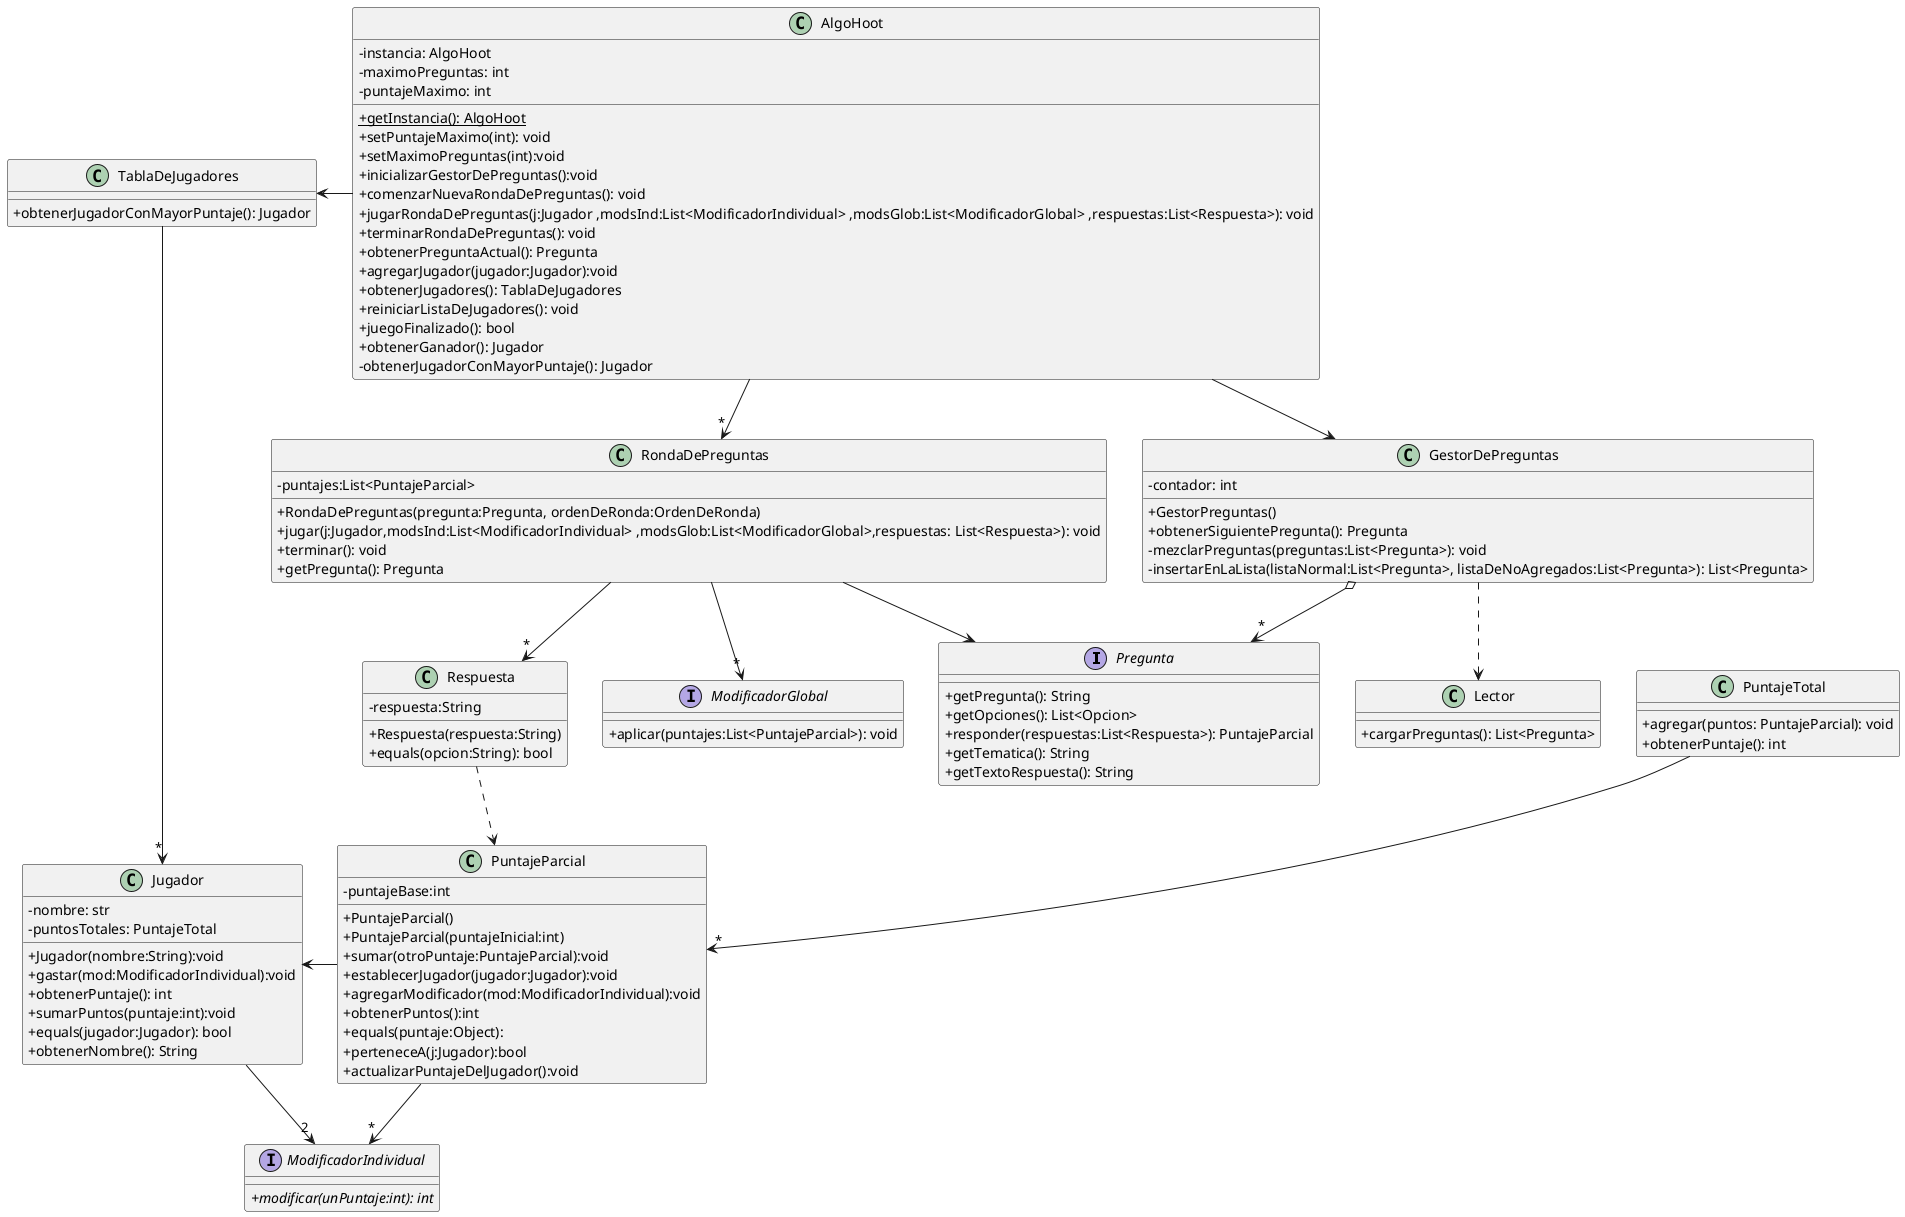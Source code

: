 @startuml clasesGenerales

skinparam monochrome false
/'skinparam monochrome true'/
/'hide circle '/
skinparam classAttributeIconSize 0

interface Pregunta {
    + getPregunta(): String
    + getOpciones(): List<Opcion>
    + responder(respuestas:List<Respuesta>): PuntajeParcial
    + getTematica(): String
    + getTextoRespuesta(): String
}
class AlgoHoot {
    - instancia: AlgoHoot
    - maximoPreguntas: int
    - puntajeMaximo: int
    + {static}getInstancia(): AlgoHoot
    + setPuntajeMaximo(int): void
    + setMaximoPreguntas(int):void
    + inicializarGestorDePreguntas():void
    + comenzarNuevaRondaDePreguntas(): void
    + jugarRondaDePreguntas(j:Jugador ,modsInd:List<ModificadorIndividual> ,modsGlob:List<ModificadorGlobal> ,respuestas:List<Respuesta>): void
    + terminarRondaDePreguntas(): void
    + obtenerPreguntaActual(): Pregunta
    + agregarJugador(jugador:Jugador):void
    + obtenerJugadores(): TablaDeJugadores
    + reiniciarListaDeJugadores(): void
    + juegoFinalizado(): bool
    + obtenerGanador(): Jugador
    - obtenerJugadorConMayorPuntaje(): Jugador
}



class RondaDePreguntas {
    - puntajes:List<PuntajeParcial>
    + RondaDePreguntas(pregunta:Pregunta, ordenDeRonda:OrdenDeRonda)
    + jugar(j:Jugador,modsInd:List<ModificadorIndividual> ,modsGlob:List<ModificadorGlobal>,respuestas: List<Respuesta>): void
    + terminar(): void
    + getPregunta(): Pregunta
}

class GestorDePreguntas {
    - contador: int
    + GestorPreguntas()
    + obtenerSiguientePregunta(): Pregunta
    - mezclarPreguntas(preguntas:List<Pregunta>): void
    - insertarEnLaLista(listaNormal:List<Pregunta>, listaDeNoAgregados:List<Pregunta>): List<Pregunta>
}

class Jugador {
    - nombre: str
    - puntosTotales: PuntajeTotal
    + Jugador(nombre:String):void
    + gastar(mod:ModificadorIndividual):void
    + obtenerPuntaje(): int
    + sumarPuntos(puntaje:int):void
    + equals(jugador:Jugador): bool
    + obtenerNombre(): String
}

class Respuesta {
    - respuesta:String
    + Respuesta(respuesta:String)
    + equals(opcion:String): bool
}



class Lector{
    +cargarPreguntas(): List<Pregunta>
}

interface ModificadorIndividual{
    + {abstract} modificar(unPuntaje:int): int
}

interface ModificadorGlobal{
    +aplicar(puntajes:List<PuntajeParcial>): void
}

class PuntajeParcial{
    -puntajeBase:int
    +PuntajeParcial()
    +PuntajeParcial(puntajeInicial:int)
    +sumar(otroPuntaje:PuntajeParcial):void
    +establecerJugador(jugador:Jugador):void
    +agregarModificador(mod:ModificadorIndividual):void
    +obtenerPuntos():int
    +equals(puntaje:Object):
    +perteneceA(j:Jugador):bool
    +actualizarPuntajeDelJugador():void
}

class PuntajeTotal {
    + agregar(puntos: PuntajeParcial): void
    + obtenerPuntaje(): int

}

class TablaDeJugadores {
    + obtenerJugadorConMayorPuntaje(): Jugador
}


AlgoHoot -down-> GestorDePreguntas
AlgoHoot -down-> "*" RondaDePreguntas
GestorDePreguntas o-->"*" Pregunta
GestorDePreguntas ..> Lector
RondaDePreguntas --> Pregunta
RondaDePreguntas --> "*" Respuesta
TablaDeJugadores -down->"*" Jugador
PuntajeParcial -left-> Jugador
Respuesta ..> PuntajeParcial
AlgoHoot -left-> TablaDeJugadores

PuntajeTotal --> "*" PuntajeParcial
PuntajeParcial --> "*" ModificadorIndividual

Jugador --> "2" ModificadorIndividual
RondaDePreguntas -->"*" ModificadorGlobal


@enduml
